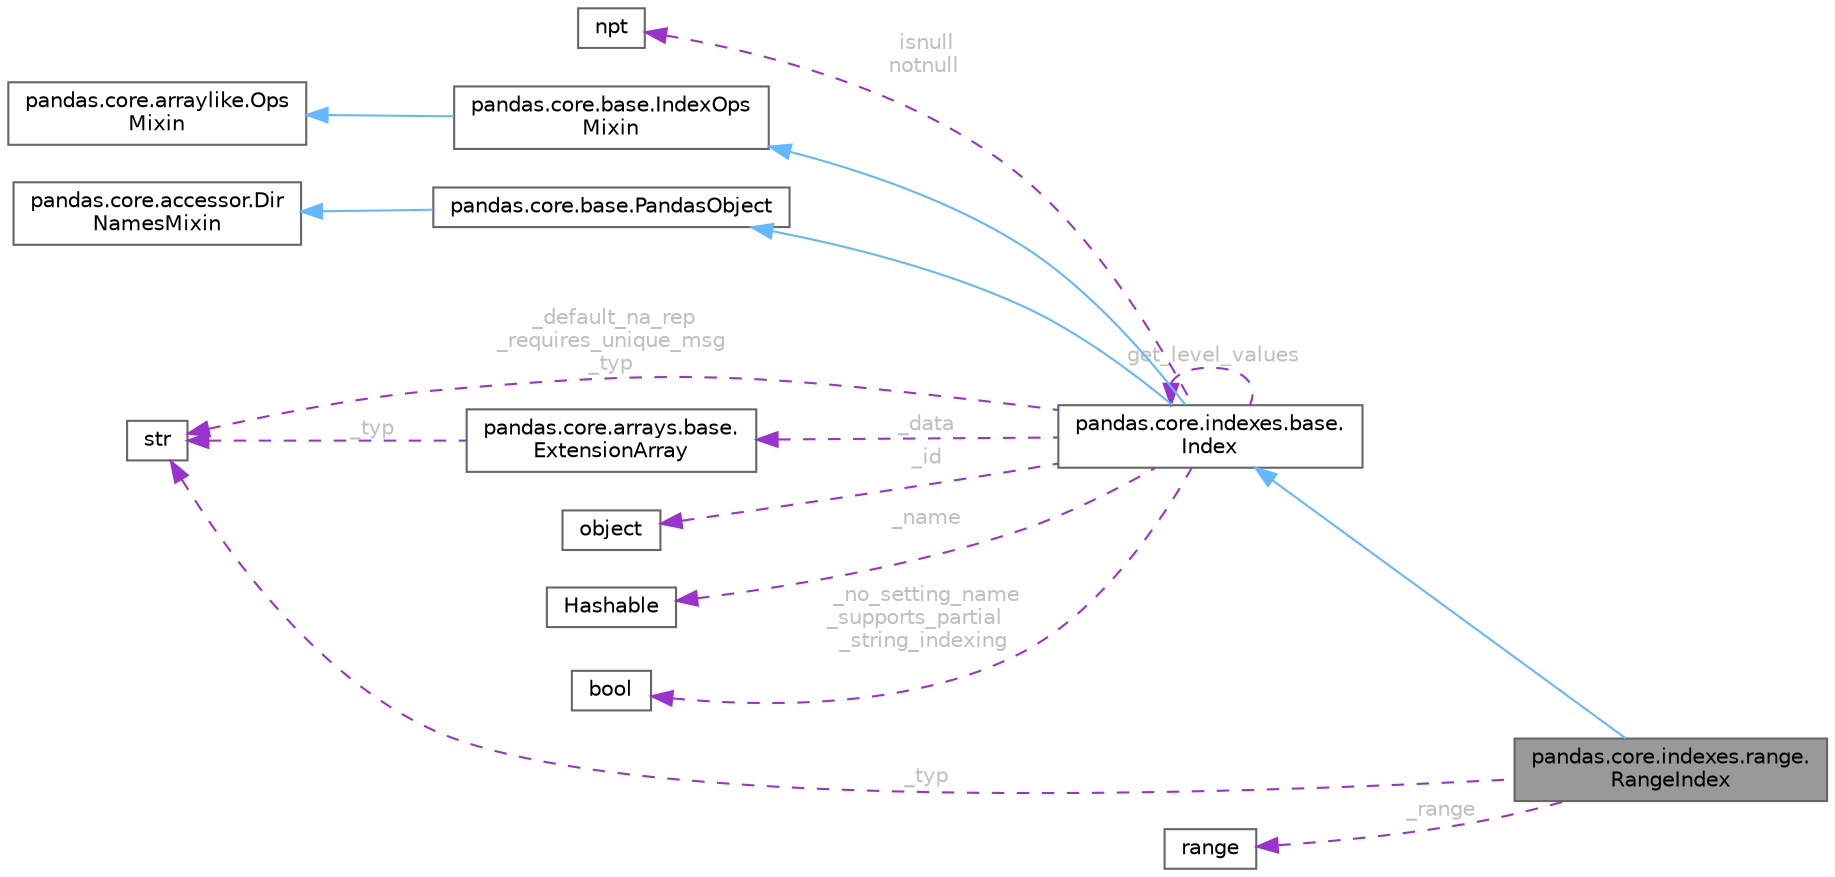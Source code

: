 digraph "pandas.core.indexes.range.RangeIndex"
{
 // LATEX_PDF_SIZE
  bgcolor="transparent";
  edge [fontname=Helvetica,fontsize=10,labelfontname=Helvetica,labelfontsize=10];
  node [fontname=Helvetica,fontsize=10,shape=box,height=0.2,width=0.4];
  rankdir="LR";
  Node1 [id="Node000001",label="pandas.core.indexes.range.\lRangeIndex",height=0.2,width=0.4,color="gray40", fillcolor="grey60", style="filled", fontcolor="black",tooltip=" "];
  Node2 -> Node1 [id="edge16_Node000001_Node000002",dir="back",color="steelblue1",style="solid",tooltip=" "];
  Node2 [id="Node000002",label="pandas.core.indexes.base.\lIndex",height=0.2,width=0.4,color="gray40", fillcolor="white", style="filled",URL="$classpandas_1_1core_1_1indexes_1_1base_1_1Index.html",tooltip=" "];
  Node3 -> Node2 [id="edge17_Node000002_Node000003",dir="back",color="steelblue1",style="solid",tooltip=" "];
  Node3 [id="Node000003",label="pandas.core.base.IndexOps\lMixin",height=0.2,width=0.4,color="gray40", fillcolor="white", style="filled",URL="$classpandas_1_1core_1_1base_1_1IndexOpsMixin.html",tooltip=" "];
  Node4 -> Node3 [id="edge18_Node000003_Node000004",dir="back",color="steelblue1",style="solid",tooltip=" "];
  Node4 [id="Node000004",label="pandas.core.arraylike.Ops\lMixin",height=0.2,width=0.4,color="gray40", fillcolor="white", style="filled",URL="$classpandas_1_1core_1_1arraylike_1_1OpsMixin.html",tooltip=" "];
  Node5 -> Node2 [id="edge19_Node000002_Node000005",dir="back",color="steelblue1",style="solid",tooltip=" "];
  Node5 [id="Node000005",label="pandas.core.base.PandasObject",height=0.2,width=0.4,color="gray40", fillcolor="white", style="filled",URL="$classpandas_1_1core_1_1base_1_1PandasObject.html",tooltip=" "];
  Node6 -> Node5 [id="edge20_Node000005_Node000006",dir="back",color="steelblue1",style="solid",tooltip=" "];
  Node6 [id="Node000006",label="pandas.core.accessor.Dir\lNamesMixin",height=0.2,width=0.4,color="gray40", fillcolor="white", style="filled",URL="$classpandas_1_1core_1_1accessor_1_1DirNamesMixin.html",tooltip=" "];
  Node7 -> Node2 [id="edge21_Node000002_Node000007",dir="back",color="darkorchid3",style="dashed",tooltip=" ",label=" _default_na_rep\n_requires_unique_msg\n_typ",fontcolor="grey" ];
  Node7 [id="Node000007",label="str",height=0.2,width=0.4,color="gray40", fillcolor="white", style="filled",tooltip=" "];
  Node8 -> Node2 [id="edge22_Node000002_Node000008",dir="back",color="darkorchid3",style="dashed",tooltip=" ",label=" _data",fontcolor="grey" ];
  Node8 [id="Node000008",label="pandas.core.arrays.base.\lExtensionArray",height=0.2,width=0.4,color="gray40", fillcolor="white", style="filled",URL="$classpandas_1_1core_1_1arrays_1_1base_1_1ExtensionArray.html",tooltip=" "];
  Node7 -> Node8 [id="edge23_Node000008_Node000007",dir="back",color="darkorchid3",style="dashed",tooltip=" ",label=" _typ",fontcolor="grey" ];
  Node9 -> Node2 [id="edge24_Node000002_Node000009",dir="back",color="darkorchid3",style="dashed",tooltip=" ",label=" _id",fontcolor="grey" ];
  Node9 [id="Node000009",label="object",height=0.2,width=0.4,color="gray40", fillcolor="white", style="filled",tooltip=" "];
  Node10 -> Node2 [id="edge25_Node000002_Node000010",dir="back",color="darkorchid3",style="dashed",tooltip=" ",label=" _name",fontcolor="grey" ];
  Node10 [id="Node000010",label="Hashable",height=0.2,width=0.4,color="gray40", fillcolor="white", style="filled",tooltip=" "];
  Node11 -> Node2 [id="edge26_Node000002_Node000011",dir="back",color="darkorchid3",style="dashed",tooltip=" ",label=" _no_setting_name\n_supports_partial\l_string_indexing",fontcolor="grey" ];
  Node11 [id="Node000011",label="bool",height=0.2,width=0.4,color="gray40", fillcolor="white", style="filled",tooltip=" "];
  Node2 -> Node2 [id="edge27_Node000002_Node000002",dir="back",color="darkorchid3",style="dashed",tooltip=" ",label=" get_level_values",fontcolor="grey" ];
  Node12 -> Node2 [id="edge28_Node000002_Node000012",dir="back",color="darkorchid3",style="dashed",tooltip=" ",label=" isnull\nnotnull",fontcolor="grey" ];
  Node12 [id="Node000012",label="npt",height=0.2,width=0.4,color="gray40", fillcolor="white", style="filled",tooltip=" "];
  Node7 -> Node1 [id="edge29_Node000001_Node000007",dir="back",color="darkorchid3",style="dashed",tooltip=" ",label=" _typ",fontcolor="grey" ];
  Node13 -> Node1 [id="edge30_Node000001_Node000013",dir="back",color="darkorchid3",style="dashed",tooltip=" ",label=" _range",fontcolor="grey" ];
  Node13 [id="Node000013",label="range",height=0.2,width=0.4,color="gray40", fillcolor="white", style="filled",tooltip=" "];
}
